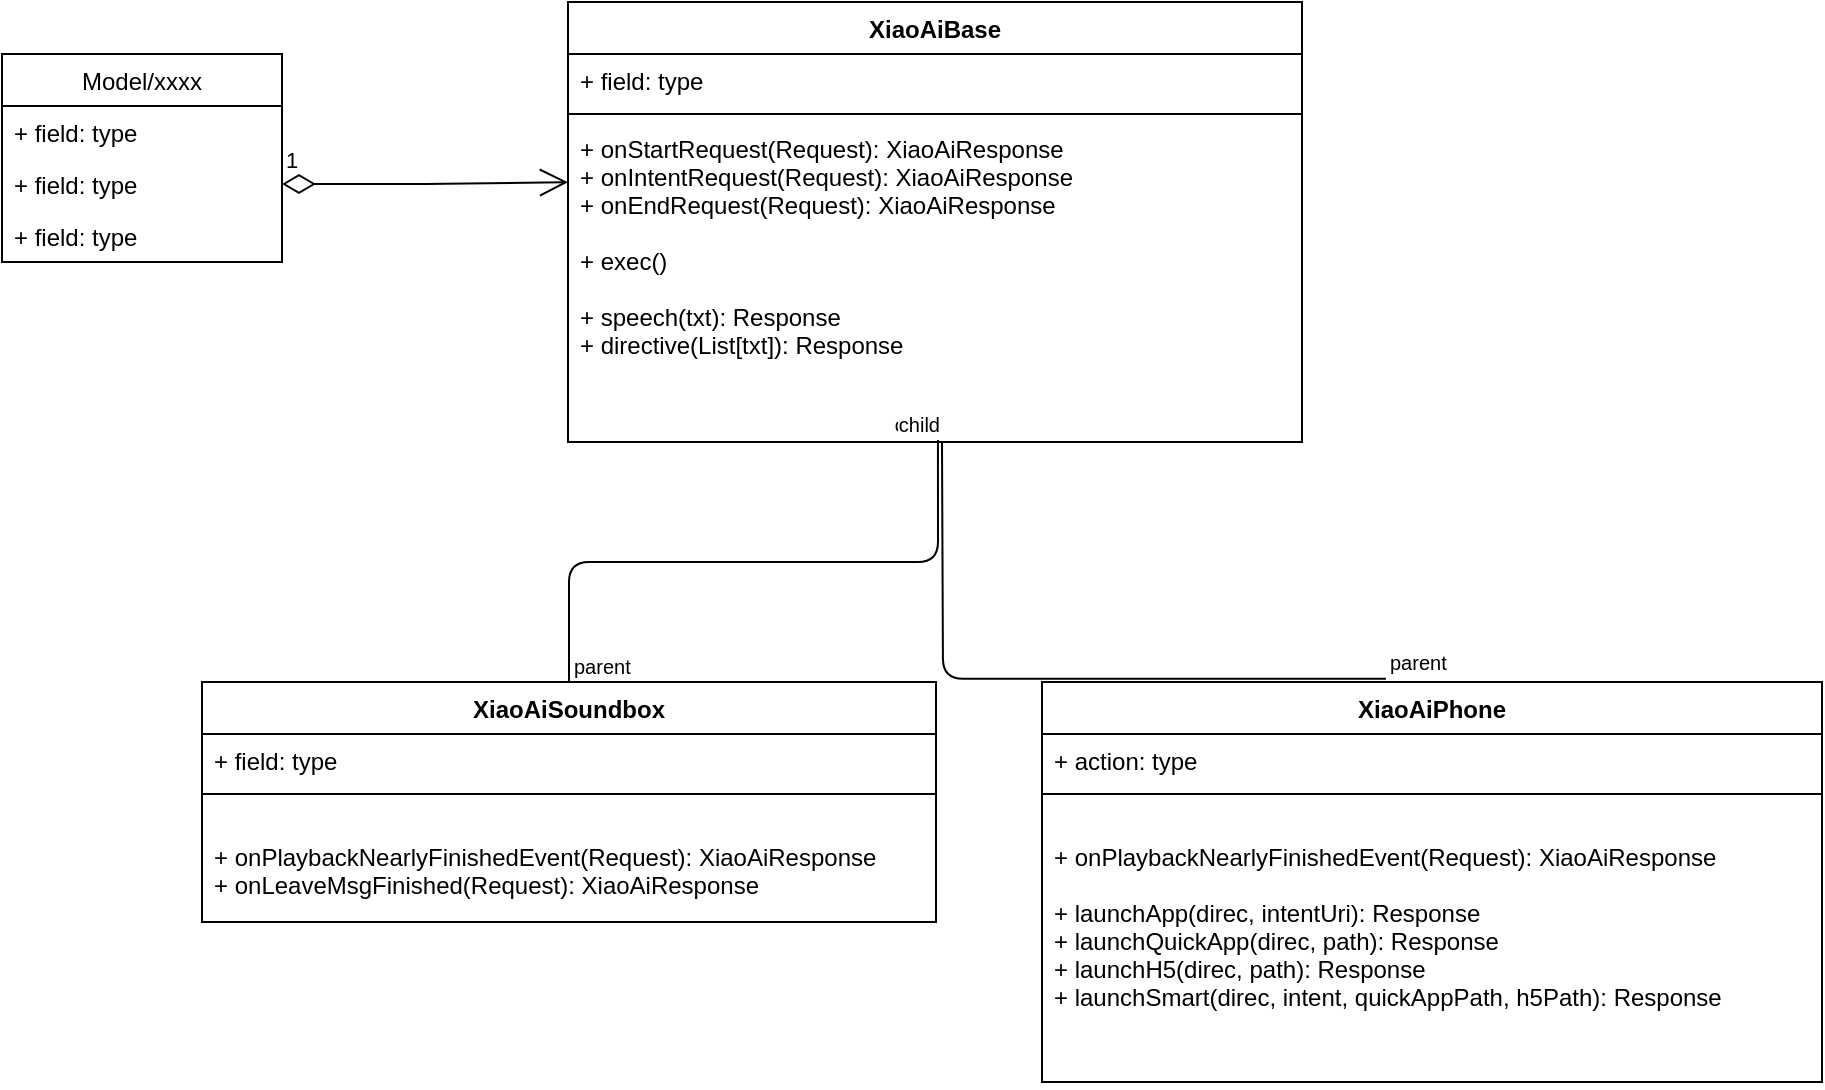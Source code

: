<mxfile version="10.7.0" type="github"><diagram id="_nt70srAWBUeO1eBP0HO" name="Page-1"><mxGraphModel dx="1638" dy="747" grid="1" gridSize="10" guides="1" tooltips="1" connect="1" arrows="1" fold="1" page="1" pageScale="1" pageWidth="827" pageHeight="1169" math="0" shadow="0"><root><mxCell id="0"/><mxCell id="1" parent="0"/><mxCell id="Jt_RTIFKRE25yU2HJCG8-1" value="XiaoAiBase" style="swimlane;fontStyle=1;align=center;verticalAlign=top;childLayout=stackLayout;horizontal=1;startSize=26;horizontalStack=0;resizeParent=1;resizeParentMax=0;resizeLast=0;collapsible=1;marginBottom=0;" parent="1" vertex="1"><mxGeometry x="333" y="90" width="367" height="220" as="geometry"/></mxCell><mxCell id="Jt_RTIFKRE25yU2HJCG8-2" value="+ field: type" style="text;strokeColor=none;fillColor=none;align=left;verticalAlign=top;spacingLeft=4;spacingRight=4;overflow=hidden;rotatable=0;points=[[0,0.5],[1,0.5]];portConstraint=eastwest;" parent="Jt_RTIFKRE25yU2HJCG8-1" vertex="1"><mxGeometry y="26" width="367" height="26" as="geometry"/></mxCell><mxCell id="Jt_RTIFKRE25yU2HJCG8-3" value="" style="line;strokeWidth=1;fillColor=none;align=left;verticalAlign=middle;spacingTop=-1;spacingLeft=3;spacingRight=3;rotatable=0;labelPosition=right;points=[];portConstraint=eastwest;" parent="Jt_RTIFKRE25yU2HJCG8-1" vertex="1"><mxGeometry y="52" width="367" height="8" as="geometry"/></mxCell><mxCell id="Jt_RTIFKRE25yU2HJCG8-4" value="+ onStartRequest(Request): XiaoAiResponse&#10;+ onIntentRequest(Request): XiaoAiResponse&#10;+ onEndRequest(Request): XiaoAiResponse&#10;&#10;+ exec()&#10;&#10;+ speech(txt): Response&#10;+ directive(List[txt]): Response&#10;&#10;" style="text;strokeColor=none;fillColor=none;align=left;verticalAlign=top;spacingLeft=4;spacingRight=4;overflow=hidden;rotatable=0;points=[[0,0.5],[1,0.5]];portConstraint=eastwest;" parent="Jt_RTIFKRE25yU2HJCG8-1" vertex="1"><mxGeometry y="60" width="367" height="160" as="geometry"/></mxCell><mxCell id="c4ceDZi-0_Y7JocjLTTK-2" value="Model/xxxx" style="swimlane;fontStyle=0;childLayout=stackLayout;horizontal=1;startSize=26;fillColor=none;horizontalStack=0;resizeParent=1;resizeParentMax=0;resizeLast=0;collapsible=1;marginBottom=0;" vertex="1" parent="1"><mxGeometry x="50" y="116" width="140" height="104" as="geometry"/></mxCell><mxCell id="c4ceDZi-0_Y7JocjLTTK-3" value="+ field: type" style="text;strokeColor=none;fillColor=none;align=left;verticalAlign=top;spacingLeft=4;spacingRight=4;overflow=hidden;rotatable=0;points=[[0,0.5],[1,0.5]];portConstraint=eastwest;" vertex="1" parent="c4ceDZi-0_Y7JocjLTTK-2"><mxGeometry y="26" width="140" height="26" as="geometry"/></mxCell><mxCell id="c4ceDZi-0_Y7JocjLTTK-4" value="+ field: type" style="text;strokeColor=none;fillColor=none;align=left;verticalAlign=top;spacingLeft=4;spacingRight=4;overflow=hidden;rotatable=0;points=[[0,0.5],[1,0.5]];portConstraint=eastwest;" vertex="1" parent="c4ceDZi-0_Y7JocjLTTK-2"><mxGeometry y="52" width="140" height="26" as="geometry"/></mxCell><mxCell id="c4ceDZi-0_Y7JocjLTTK-5" value="+ field: type" style="text;strokeColor=none;fillColor=none;align=left;verticalAlign=top;spacingLeft=4;spacingRight=4;overflow=hidden;rotatable=0;points=[[0,0.5],[1,0.5]];portConstraint=eastwest;" vertex="1" parent="c4ceDZi-0_Y7JocjLTTK-2"><mxGeometry y="78" width="140" height="26" as="geometry"/></mxCell><mxCell id="c4ceDZi-0_Y7JocjLTTK-6" value="1" style="endArrow=open;html=1;endSize=12;startArrow=diamondThin;startSize=14;startFill=0;edgeStyle=orthogonalEdgeStyle;align=left;verticalAlign=bottom;entryX=0;entryY=0.188;entryDx=0;entryDy=0;entryPerimeter=0;" edge="1" parent="1" source="c4ceDZi-0_Y7JocjLTTK-4" target="Jt_RTIFKRE25yU2HJCG8-4"><mxGeometry x="-1" y="3" relative="1" as="geometry"><mxPoint x="210" y="150" as="sourcePoint"/><mxPoint x="370" y="150" as="targetPoint"/></mxGeometry></mxCell><mxCell id="c4ceDZi-0_Y7JocjLTTK-12" value="XiaoAiSoundbox" style="swimlane;fontStyle=1;align=center;verticalAlign=top;childLayout=stackLayout;horizontal=1;startSize=26;horizontalStack=0;resizeParent=1;resizeParentMax=0;resizeLast=0;collapsible=1;marginBottom=0;" vertex="1" parent="1"><mxGeometry x="150" y="430" width="367" height="120" as="geometry"/></mxCell><mxCell id="c4ceDZi-0_Y7JocjLTTK-13" value="+ field: type" style="text;strokeColor=none;fillColor=none;align=left;verticalAlign=top;spacingLeft=4;spacingRight=4;overflow=hidden;rotatable=0;points=[[0,0.5],[1,0.5]];portConstraint=eastwest;" vertex="1" parent="c4ceDZi-0_Y7JocjLTTK-12"><mxGeometry y="26" width="367" height="26" as="geometry"/></mxCell><mxCell id="c4ceDZi-0_Y7JocjLTTK-14" value="" style="line;strokeWidth=1;fillColor=none;align=left;verticalAlign=middle;spacingTop=-1;spacingLeft=3;spacingRight=3;rotatable=0;labelPosition=right;points=[];portConstraint=eastwest;" vertex="1" parent="c4ceDZi-0_Y7JocjLTTK-12"><mxGeometry y="52" width="367" height="8" as="geometry"/></mxCell><mxCell id="c4ceDZi-0_Y7JocjLTTK-15" value="&#10;+ onPlaybackNearlyFinishedEvent(Request): XiaoAiResponse&#10;+ onLeaveMsgFinished(Request): XiaoAiResponse&#10;&#10;&#10;&#10;&#10;" style="text;strokeColor=none;fillColor=none;align=left;verticalAlign=top;spacingLeft=4;spacingRight=4;overflow=hidden;rotatable=0;points=[[0,0.5],[1,0.5]];portConstraint=eastwest;" vertex="1" parent="c4ceDZi-0_Y7JocjLTTK-12"><mxGeometry y="60" width="367" height="60" as="geometry"/></mxCell><mxCell id="c4ceDZi-0_Y7JocjLTTK-17" value="" style="endArrow=none;html=1;edgeStyle=orthogonalEdgeStyle;exitX=0.5;exitY=0;exitDx=0;exitDy=0;entryX=0.504;entryY=0.994;entryDx=0;entryDy=0;entryPerimeter=0;" edge="1" parent="1" source="c4ceDZi-0_Y7JocjLTTK-12" target="Jt_RTIFKRE25yU2HJCG8-4"><mxGeometry relative="1" as="geometry"><mxPoint x="440" y="330" as="sourcePoint"/><mxPoint x="600" y="330" as="targetPoint"/></mxGeometry></mxCell><mxCell id="c4ceDZi-0_Y7JocjLTTK-18" value="parent" style="resizable=0;html=1;align=left;verticalAlign=bottom;labelBackgroundColor=#ffffff;fontSize=10;" connectable="0" vertex="1" parent="c4ceDZi-0_Y7JocjLTTK-17"><mxGeometry x="-1" relative="1" as="geometry"/></mxCell><mxCell id="c4ceDZi-0_Y7JocjLTTK-19" value="child" style="resizable=0;html=1;align=right;verticalAlign=bottom;labelBackgroundColor=#ffffff;fontSize=10;" connectable="0" vertex="1" parent="c4ceDZi-0_Y7JocjLTTK-17"><mxGeometry x="1" relative="1" as="geometry"/></mxCell><mxCell id="c4ceDZi-0_Y7JocjLTTK-20" value="XiaoAiPhone" style="swimlane;fontStyle=1;align=center;verticalAlign=top;childLayout=stackLayout;horizontal=1;startSize=26;horizontalStack=0;resizeParent=1;resizeParentMax=0;resizeLast=0;collapsible=1;marginBottom=0;" vertex="1" parent="1"><mxGeometry x="570" y="430" width="390" height="200" as="geometry"/></mxCell><mxCell id="c4ceDZi-0_Y7JocjLTTK-21" value="+ action: type" style="text;strokeColor=none;fillColor=none;align=left;verticalAlign=top;spacingLeft=4;spacingRight=4;overflow=hidden;rotatable=0;points=[[0,0.5],[1,0.5]];portConstraint=eastwest;" vertex="1" parent="c4ceDZi-0_Y7JocjLTTK-20"><mxGeometry y="26" width="390" height="26" as="geometry"/></mxCell><mxCell id="c4ceDZi-0_Y7JocjLTTK-22" value="" style="line;strokeWidth=1;fillColor=none;align=left;verticalAlign=middle;spacingTop=-1;spacingLeft=3;spacingRight=3;rotatable=0;labelPosition=right;points=[];portConstraint=eastwest;" vertex="1" parent="c4ceDZi-0_Y7JocjLTTK-20"><mxGeometry y="52" width="390" height="8" as="geometry"/></mxCell><mxCell id="c4ceDZi-0_Y7JocjLTTK-23" value="&#10;+ onPlaybackNearlyFinishedEvent(Request): XiaoAiResponse&#10;&#10;+ launchApp(direc, intentUri): Response&#10;+ launchQuickApp(direc, path): Response&#10;+ launchH5(direc, path): Response&#10;+ launchSmart(direc, intent, quickAppPath, h5Path): Response&#10;" style="text;strokeColor=none;fillColor=none;align=left;verticalAlign=top;spacingLeft=4;spacingRight=4;overflow=hidden;rotatable=0;points=[[0,0.5],[1,0.5]];portConstraint=eastwest;" vertex="1" parent="c4ceDZi-0_Y7JocjLTTK-20"><mxGeometry y="60" width="390" height="140" as="geometry"/></mxCell><mxCell id="c4ceDZi-0_Y7JocjLTTK-24" value="" style="endArrow=none;html=1;edgeStyle=orthogonalEdgeStyle;exitX=0.441;exitY=-0.008;exitDx=0;exitDy=0;exitPerimeter=0;" edge="1" parent="1" source="c4ceDZi-0_Y7JocjLTTK-20"><mxGeometry relative="1" as="geometry"><mxPoint x="344" y="440" as="sourcePoint"/><mxPoint x="520" y="310" as="targetPoint"/></mxGeometry></mxCell><mxCell id="c4ceDZi-0_Y7JocjLTTK-25" value="parent" style="resizable=0;html=1;align=left;verticalAlign=bottom;labelBackgroundColor=#ffffff;fontSize=10;" connectable="0" vertex="1" parent="c4ceDZi-0_Y7JocjLTTK-24"><mxGeometry x="-1" relative="1" as="geometry"/></mxCell><mxCell id="c4ceDZi-0_Y7JocjLTTK-26" value="child" style="resizable=0;html=1;align=right;verticalAlign=bottom;labelBackgroundColor=#ffffff;fontSize=10;" connectable="0" vertex="1" parent="c4ceDZi-0_Y7JocjLTTK-24"><mxGeometry x="1" relative="1" as="geometry"/></mxCell></root></mxGraphModel></diagram></mxfile>